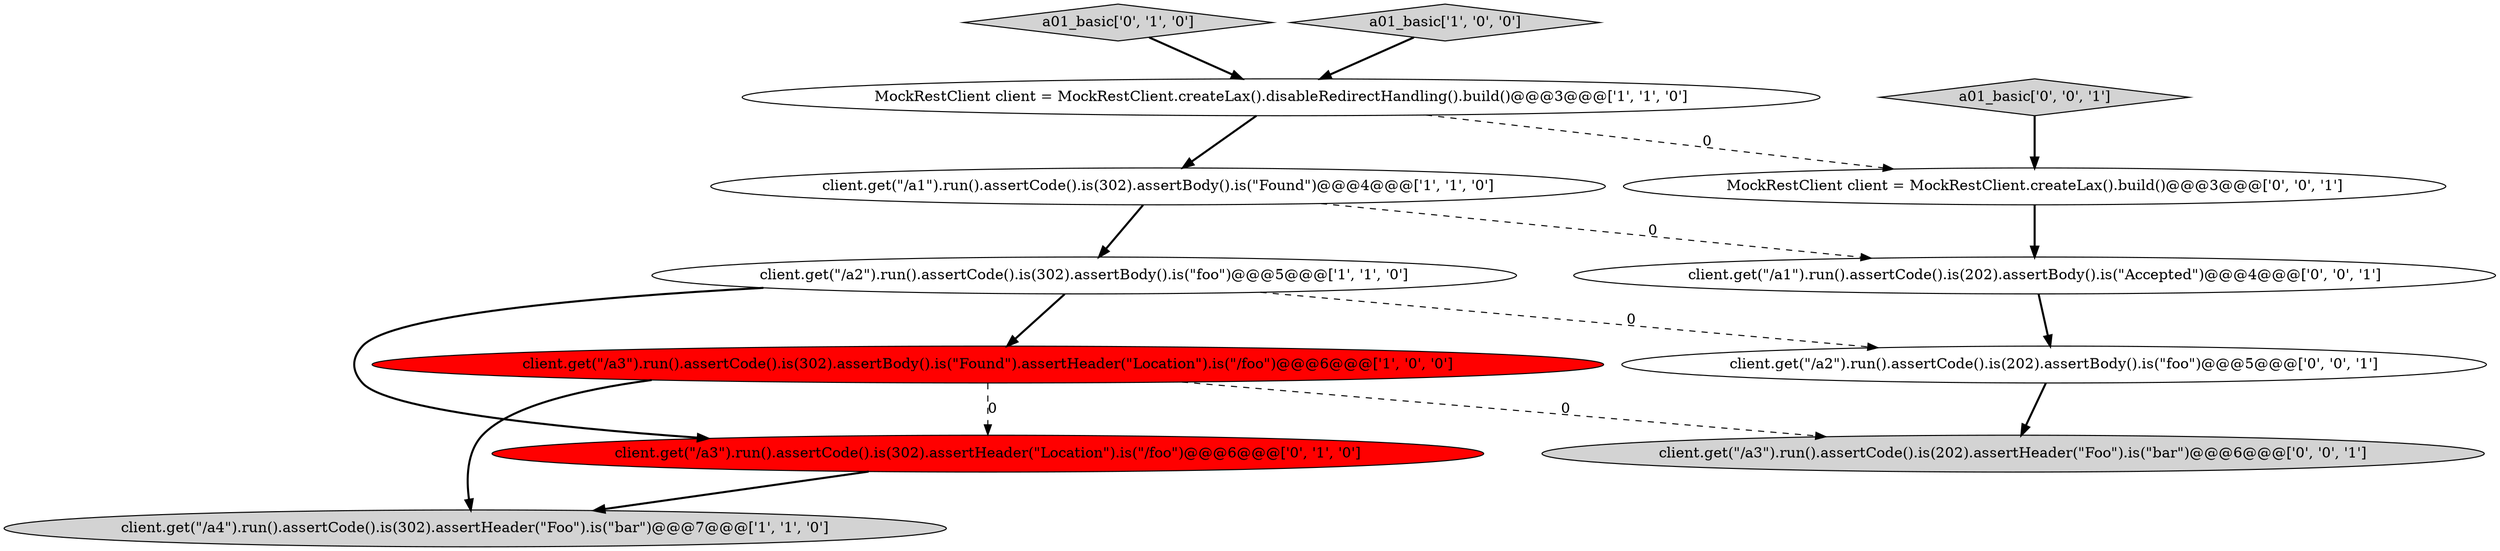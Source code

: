 digraph {
0 [style = filled, label = "client.get(\"/a2\").run().assertCode().is(302).assertBody().is(\"foo\")@@@5@@@['1', '1', '0']", fillcolor = white, shape = ellipse image = "AAA0AAABBB1BBB"];
6 [style = filled, label = "a01_basic['0', '1', '0']", fillcolor = lightgray, shape = diamond image = "AAA0AAABBB2BBB"];
8 [style = filled, label = "a01_basic['0', '0', '1']", fillcolor = lightgray, shape = diamond image = "AAA0AAABBB3BBB"];
12 [style = filled, label = "client.get(\"/a2\").run().assertCode().is(202).assertBody().is(\"foo\")@@@5@@@['0', '0', '1']", fillcolor = white, shape = ellipse image = "AAA0AAABBB3BBB"];
5 [style = filled, label = "client.get(\"/a1\").run().assertCode().is(302).assertBody().is(\"Found\")@@@4@@@['1', '1', '0']", fillcolor = white, shape = ellipse image = "AAA0AAABBB1BBB"];
2 [style = filled, label = "a01_basic['1', '0', '0']", fillcolor = lightgray, shape = diamond image = "AAA0AAABBB1BBB"];
3 [style = filled, label = "client.get(\"/a3\").run().assertCode().is(302).assertBody().is(\"Found\").assertHeader(\"Location\").is(\"/foo\")@@@6@@@['1', '0', '0']", fillcolor = red, shape = ellipse image = "AAA1AAABBB1BBB"];
10 [style = filled, label = "client.get(\"/a1\").run().assertCode().is(202).assertBody().is(\"Accepted\")@@@4@@@['0', '0', '1']", fillcolor = white, shape = ellipse image = "AAA0AAABBB3BBB"];
7 [style = filled, label = "client.get(\"/a3\").run().assertCode().is(302).assertHeader(\"Location\").is(\"/foo\")@@@6@@@['0', '1', '0']", fillcolor = red, shape = ellipse image = "AAA1AAABBB2BBB"];
11 [style = filled, label = "client.get(\"/a3\").run().assertCode().is(202).assertHeader(\"Foo\").is(\"bar\")@@@6@@@['0', '0', '1']", fillcolor = lightgray, shape = ellipse image = "AAA0AAABBB3BBB"];
1 [style = filled, label = "MockRestClient client = MockRestClient.createLax().disableRedirectHandling().build()@@@3@@@['1', '1', '0']", fillcolor = white, shape = ellipse image = "AAA0AAABBB1BBB"];
9 [style = filled, label = "MockRestClient client = MockRestClient.createLax().build()@@@3@@@['0', '0', '1']", fillcolor = white, shape = ellipse image = "AAA0AAABBB3BBB"];
4 [style = filled, label = "client.get(\"/a4\").run().assertCode().is(302).assertHeader(\"Foo\").is(\"bar\")@@@7@@@['1', '1', '0']", fillcolor = lightgray, shape = ellipse image = "AAA0AAABBB1BBB"];
1->5 [style = bold, label=""];
0->3 [style = bold, label=""];
8->9 [style = bold, label=""];
6->1 [style = bold, label=""];
1->9 [style = dashed, label="0"];
7->4 [style = bold, label=""];
9->10 [style = bold, label=""];
0->12 [style = dashed, label="0"];
5->0 [style = bold, label=""];
5->10 [style = dashed, label="0"];
10->12 [style = bold, label=""];
3->4 [style = bold, label=""];
3->7 [style = dashed, label="0"];
2->1 [style = bold, label=""];
3->11 [style = dashed, label="0"];
0->7 [style = bold, label=""];
12->11 [style = bold, label=""];
}
